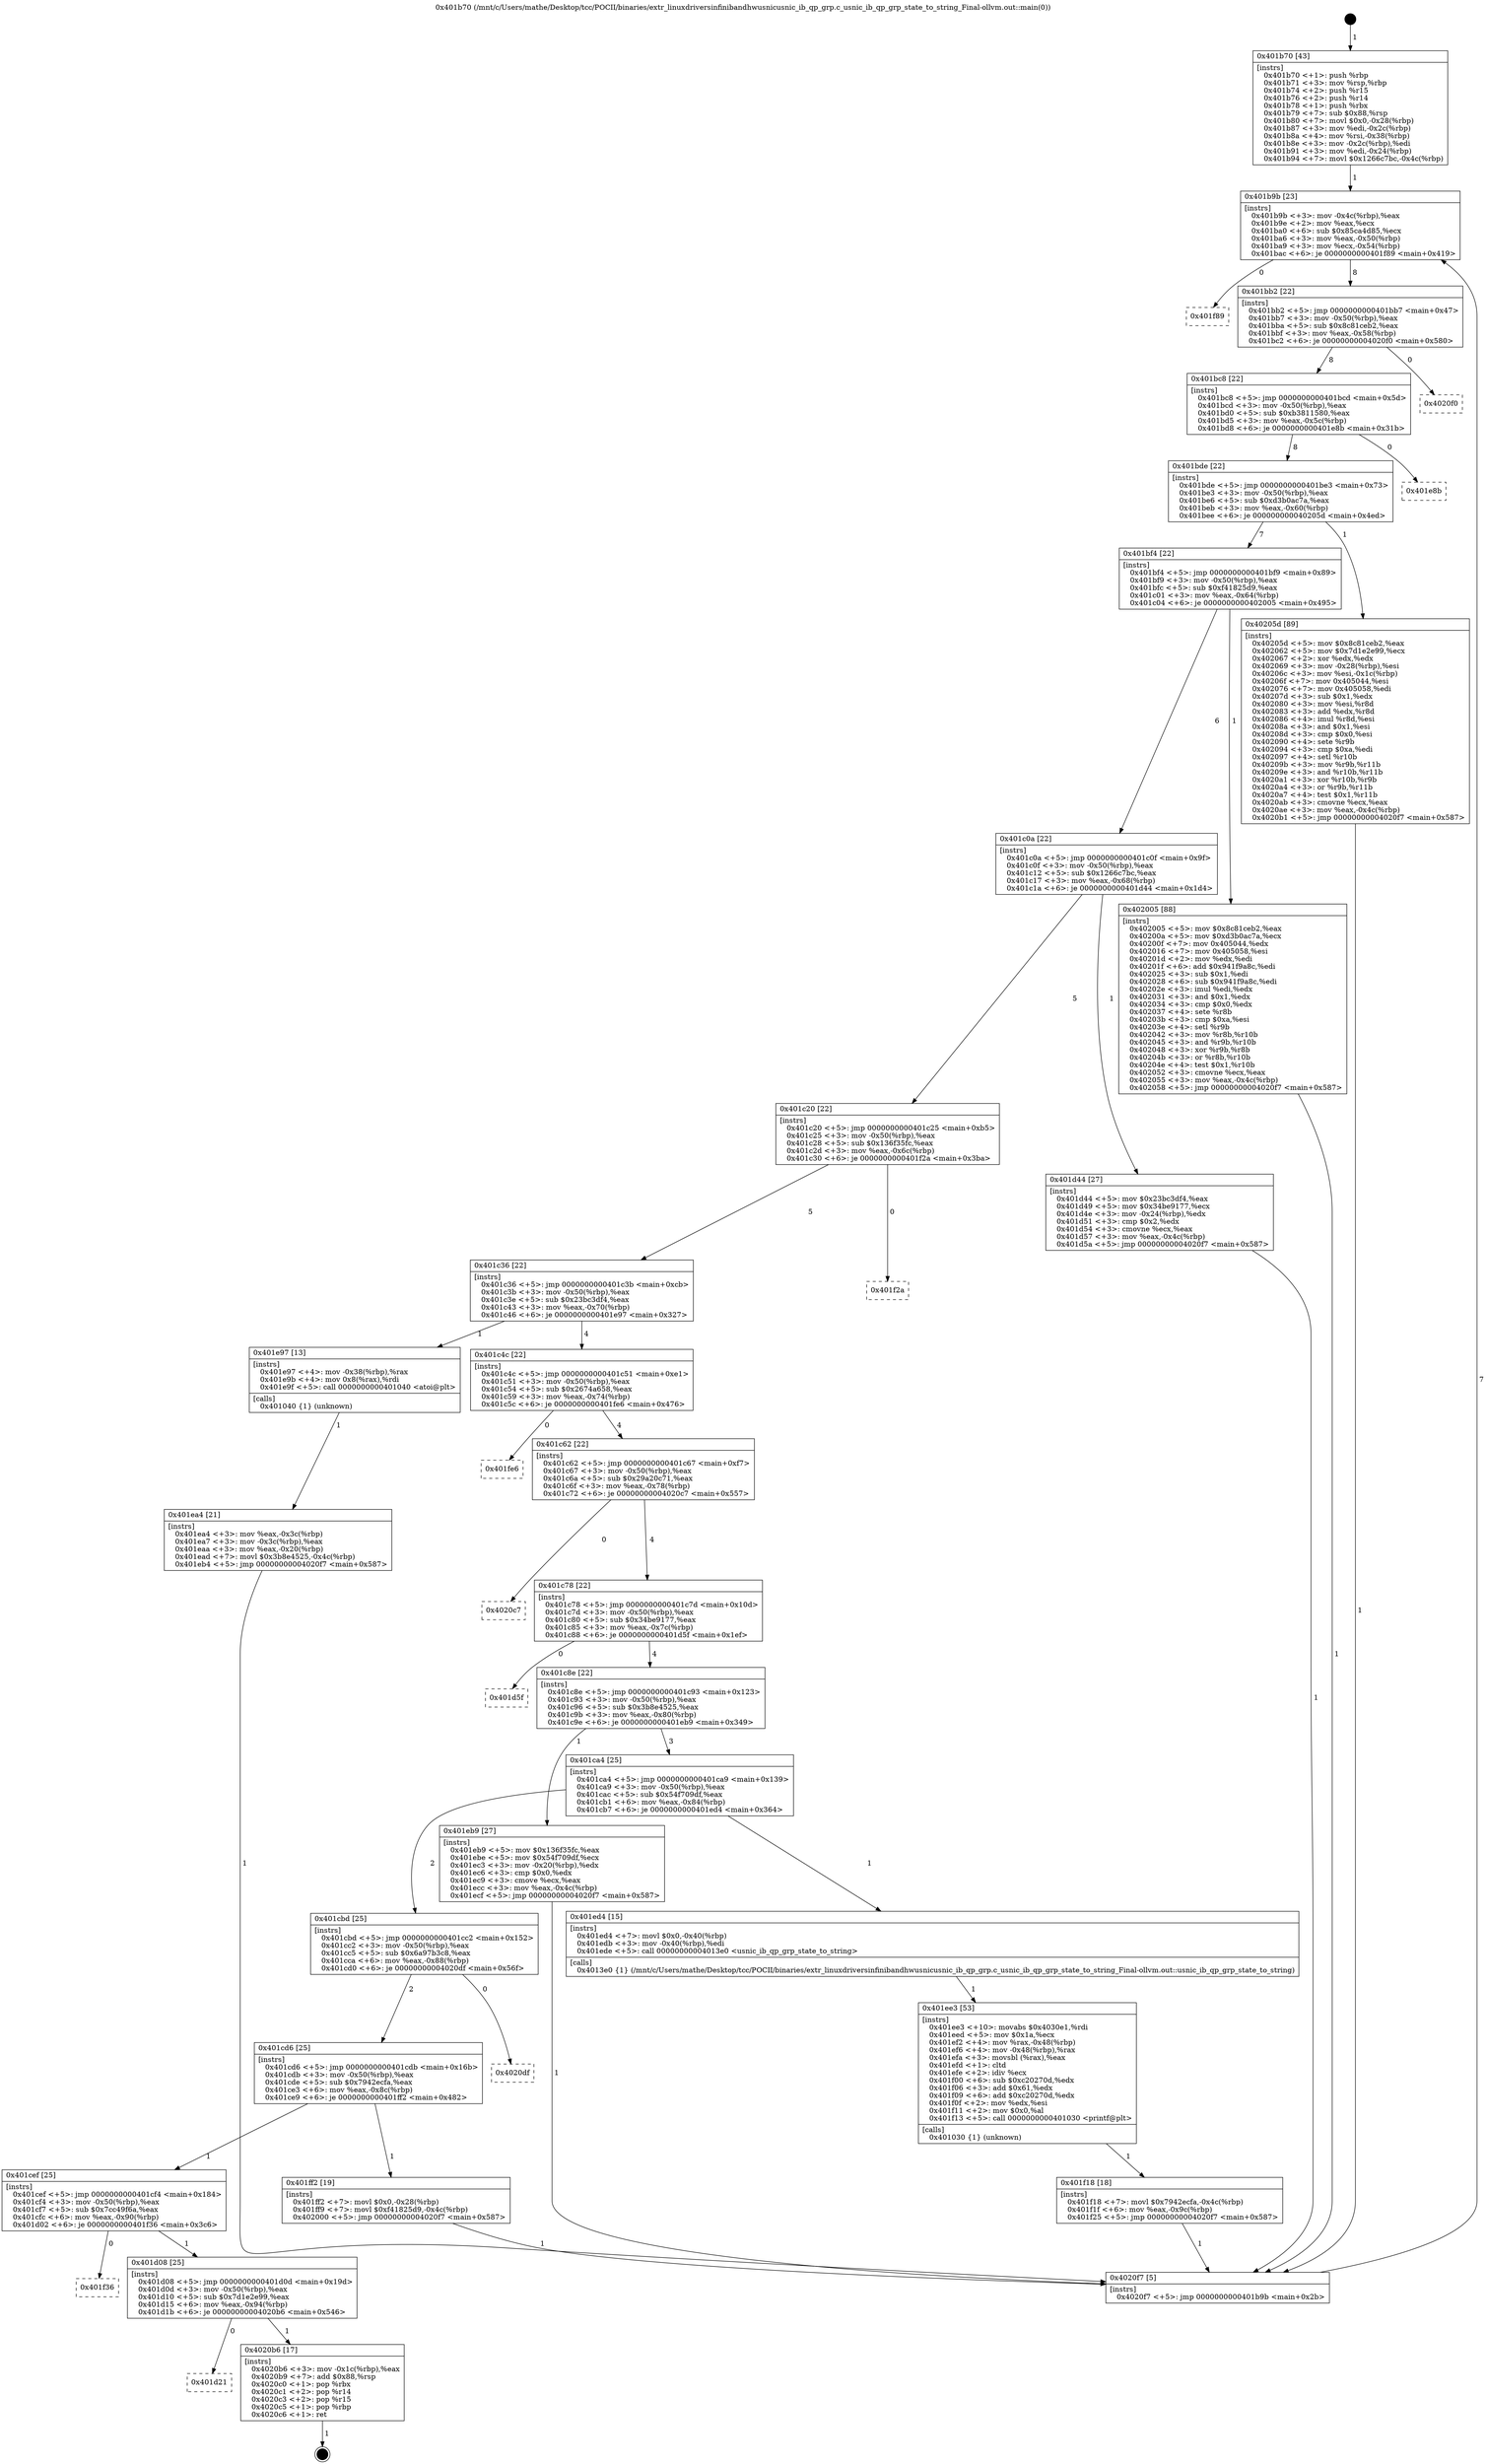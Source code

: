 digraph "0x401b70" {
  label = "0x401b70 (/mnt/c/Users/mathe/Desktop/tcc/POCII/binaries/extr_linuxdriversinfinibandhwusnicusnic_ib_qp_grp.c_usnic_ib_qp_grp_state_to_string_Final-ollvm.out::main(0))"
  labelloc = "t"
  node[shape=record]

  Entry [label="",width=0.3,height=0.3,shape=circle,fillcolor=black,style=filled]
  "0x401b9b" [label="{
     0x401b9b [23]\l
     | [instrs]\l
     &nbsp;&nbsp;0x401b9b \<+3\>: mov -0x4c(%rbp),%eax\l
     &nbsp;&nbsp;0x401b9e \<+2\>: mov %eax,%ecx\l
     &nbsp;&nbsp;0x401ba0 \<+6\>: sub $0x85ca4d85,%ecx\l
     &nbsp;&nbsp;0x401ba6 \<+3\>: mov %eax,-0x50(%rbp)\l
     &nbsp;&nbsp;0x401ba9 \<+3\>: mov %ecx,-0x54(%rbp)\l
     &nbsp;&nbsp;0x401bac \<+6\>: je 0000000000401f89 \<main+0x419\>\l
  }"]
  "0x401f89" [label="{
     0x401f89\l
  }", style=dashed]
  "0x401bb2" [label="{
     0x401bb2 [22]\l
     | [instrs]\l
     &nbsp;&nbsp;0x401bb2 \<+5\>: jmp 0000000000401bb7 \<main+0x47\>\l
     &nbsp;&nbsp;0x401bb7 \<+3\>: mov -0x50(%rbp),%eax\l
     &nbsp;&nbsp;0x401bba \<+5\>: sub $0x8c81ceb2,%eax\l
     &nbsp;&nbsp;0x401bbf \<+3\>: mov %eax,-0x58(%rbp)\l
     &nbsp;&nbsp;0x401bc2 \<+6\>: je 00000000004020f0 \<main+0x580\>\l
  }"]
  Exit [label="",width=0.3,height=0.3,shape=circle,fillcolor=black,style=filled,peripheries=2]
  "0x4020f0" [label="{
     0x4020f0\l
  }", style=dashed]
  "0x401bc8" [label="{
     0x401bc8 [22]\l
     | [instrs]\l
     &nbsp;&nbsp;0x401bc8 \<+5\>: jmp 0000000000401bcd \<main+0x5d\>\l
     &nbsp;&nbsp;0x401bcd \<+3\>: mov -0x50(%rbp),%eax\l
     &nbsp;&nbsp;0x401bd0 \<+5\>: sub $0xb3811580,%eax\l
     &nbsp;&nbsp;0x401bd5 \<+3\>: mov %eax,-0x5c(%rbp)\l
     &nbsp;&nbsp;0x401bd8 \<+6\>: je 0000000000401e8b \<main+0x31b\>\l
  }"]
  "0x401d21" [label="{
     0x401d21\l
  }", style=dashed]
  "0x401e8b" [label="{
     0x401e8b\l
  }", style=dashed]
  "0x401bde" [label="{
     0x401bde [22]\l
     | [instrs]\l
     &nbsp;&nbsp;0x401bde \<+5\>: jmp 0000000000401be3 \<main+0x73\>\l
     &nbsp;&nbsp;0x401be3 \<+3\>: mov -0x50(%rbp),%eax\l
     &nbsp;&nbsp;0x401be6 \<+5\>: sub $0xd3b0ac7a,%eax\l
     &nbsp;&nbsp;0x401beb \<+3\>: mov %eax,-0x60(%rbp)\l
     &nbsp;&nbsp;0x401bee \<+6\>: je 000000000040205d \<main+0x4ed\>\l
  }"]
  "0x4020b6" [label="{
     0x4020b6 [17]\l
     | [instrs]\l
     &nbsp;&nbsp;0x4020b6 \<+3\>: mov -0x1c(%rbp),%eax\l
     &nbsp;&nbsp;0x4020b9 \<+7\>: add $0x88,%rsp\l
     &nbsp;&nbsp;0x4020c0 \<+1\>: pop %rbx\l
     &nbsp;&nbsp;0x4020c1 \<+2\>: pop %r14\l
     &nbsp;&nbsp;0x4020c3 \<+2\>: pop %r15\l
     &nbsp;&nbsp;0x4020c5 \<+1\>: pop %rbp\l
     &nbsp;&nbsp;0x4020c6 \<+1\>: ret\l
  }"]
  "0x40205d" [label="{
     0x40205d [89]\l
     | [instrs]\l
     &nbsp;&nbsp;0x40205d \<+5\>: mov $0x8c81ceb2,%eax\l
     &nbsp;&nbsp;0x402062 \<+5\>: mov $0x7d1e2e99,%ecx\l
     &nbsp;&nbsp;0x402067 \<+2\>: xor %edx,%edx\l
     &nbsp;&nbsp;0x402069 \<+3\>: mov -0x28(%rbp),%esi\l
     &nbsp;&nbsp;0x40206c \<+3\>: mov %esi,-0x1c(%rbp)\l
     &nbsp;&nbsp;0x40206f \<+7\>: mov 0x405044,%esi\l
     &nbsp;&nbsp;0x402076 \<+7\>: mov 0x405058,%edi\l
     &nbsp;&nbsp;0x40207d \<+3\>: sub $0x1,%edx\l
     &nbsp;&nbsp;0x402080 \<+3\>: mov %esi,%r8d\l
     &nbsp;&nbsp;0x402083 \<+3\>: add %edx,%r8d\l
     &nbsp;&nbsp;0x402086 \<+4\>: imul %r8d,%esi\l
     &nbsp;&nbsp;0x40208a \<+3\>: and $0x1,%esi\l
     &nbsp;&nbsp;0x40208d \<+3\>: cmp $0x0,%esi\l
     &nbsp;&nbsp;0x402090 \<+4\>: sete %r9b\l
     &nbsp;&nbsp;0x402094 \<+3\>: cmp $0xa,%edi\l
     &nbsp;&nbsp;0x402097 \<+4\>: setl %r10b\l
     &nbsp;&nbsp;0x40209b \<+3\>: mov %r9b,%r11b\l
     &nbsp;&nbsp;0x40209e \<+3\>: and %r10b,%r11b\l
     &nbsp;&nbsp;0x4020a1 \<+3\>: xor %r10b,%r9b\l
     &nbsp;&nbsp;0x4020a4 \<+3\>: or %r9b,%r11b\l
     &nbsp;&nbsp;0x4020a7 \<+4\>: test $0x1,%r11b\l
     &nbsp;&nbsp;0x4020ab \<+3\>: cmovne %ecx,%eax\l
     &nbsp;&nbsp;0x4020ae \<+3\>: mov %eax,-0x4c(%rbp)\l
     &nbsp;&nbsp;0x4020b1 \<+5\>: jmp 00000000004020f7 \<main+0x587\>\l
  }"]
  "0x401bf4" [label="{
     0x401bf4 [22]\l
     | [instrs]\l
     &nbsp;&nbsp;0x401bf4 \<+5\>: jmp 0000000000401bf9 \<main+0x89\>\l
     &nbsp;&nbsp;0x401bf9 \<+3\>: mov -0x50(%rbp),%eax\l
     &nbsp;&nbsp;0x401bfc \<+5\>: sub $0xf41825d9,%eax\l
     &nbsp;&nbsp;0x401c01 \<+3\>: mov %eax,-0x64(%rbp)\l
     &nbsp;&nbsp;0x401c04 \<+6\>: je 0000000000402005 \<main+0x495\>\l
  }"]
  "0x401d08" [label="{
     0x401d08 [25]\l
     | [instrs]\l
     &nbsp;&nbsp;0x401d08 \<+5\>: jmp 0000000000401d0d \<main+0x19d\>\l
     &nbsp;&nbsp;0x401d0d \<+3\>: mov -0x50(%rbp),%eax\l
     &nbsp;&nbsp;0x401d10 \<+5\>: sub $0x7d1e2e99,%eax\l
     &nbsp;&nbsp;0x401d15 \<+6\>: mov %eax,-0x94(%rbp)\l
     &nbsp;&nbsp;0x401d1b \<+6\>: je 00000000004020b6 \<main+0x546\>\l
  }"]
  "0x402005" [label="{
     0x402005 [88]\l
     | [instrs]\l
     &nbsp;&nbsp;0x402005 \<+5\>: mov $0x8c81ceb2,%eax\l
     &nbsp;&nbsp;0x40200a \<+5\>: mov $0xd3b0ac7a,%ecx\l
     &nbsp;&nbsp;0x40200f \<+7\>: mov 0x405044,%edx\l
     &nbsp;&nbsp;0x402016 \<+7\>: mov 0x405058,%esi\l
     &nbsp;&nbsp;0x40201d \<+2\>: mov %edx,%edi\l
     &nbsp;&nbsp;0x40201f \<+6\>: add $0x941f9a8c,%edi\l
     &nbsp;&nbsp;0x402025 \<+3\>: sub $0x1,%edi\l
     &nbsp;&nbsp;0x402028 \<+6\>: sub $0x941f9a8c,%edi\l
     &nbsp;&nbsp;0x40202e \<+3\>: imul %edi,%edx\l
     &nbsp;&nbsp;0x402031 \<+3\>: and $0x1,%edx\l
     &nbsp;&nbsp;0x402034 \<+3\>: cmp $0x0,%edx\l
     &nbsp;&nbsp;0x402037 \<+4\>: sete %r8b\l
     &nbsp;&nbsp;0x40203b \<+3\>: cmp $0xa,%esi\l
     &nbsp;&nbsp;0x40203e \<+4\>: setl %r9b\l
     &nbsp;&nbsp;0x402042 \<+3\>: mov %r8b,%r10b\l
     &nbsp;&nbsp;0x402045 \<+3\>: and %r9b,%r10b\l
     &nbsp;&nbsp;0x402048 \<+3\>: xor %r9b,%r8b\l
     &nbsp;&nbsp;0x40204b \<+3\>: or %r8b,%r10b\l
     &nbsp;&nbsp;0x40204e \<+4\>: test $0x1,%r10b\l
     &nbsp;&nbsp;0x402052 \<+3\>: cmovne %ecx,%eax\l
     &nbsp;&nbsp;0x402055 \<+3\>: mov %eax,-0x4c(%rbp)\l
     &nbsp;&nbsp;0x402058 \<+5\>: jmp 00000000004020f7 \<main+0x587\>\l
  }"]
  "0x401c0a" [label="{
     0x401c0a [22]\l
     | [instrs]\l
     &nbsp;&nbsp;0x401c0a \<+5\>: jmp 0000000000401c0f \<main+0x9f\>\l
     &nbsp;&nbsp;0x401c0f \<+3\>: mov -0x50(%rbp),%eax\l
     &nbsp;&nbsp;0x401c12 \<+5\>: sub $0x1266c7bc,%eax\l
     &nbsp;&nbsp;0x401c17 \<+3\>: mov %eax,-0x68(%rbp)\l
     &nbsp;&nbsp;0x401c1a \<+6\>: je 0000000000401d44 \<main+0x1d4\>\l
  }"]
  "0x401f36" [label="{
     0x401f36\l
  }", style=dashed]
  "0x401d44" [label="{
     0x401d44 [27]\l
     | [instrs]\l
     &nbsp;&nbsp;0x401d44 \<+5\>: mov $0x23bc3df4,%eax\l
     &nbsp;&nbsp;0x401d49 \<+5\>: mov $0x34be9177,%ecx\l
     &nbsp;&nbsp;0x401d4e \<+3\>: mov -0x24(%rbp),%edx\l
     &nbsp;&nbsp;0x401d51 \<+3\>: cmp $0x2,%edx\l
     &nbsp;&nbsp;0x401d54 \<+3\>: cmovne %ecx,%eax\l
     &nbsp;&nbsp;0x401d57 \<+3\>: mov %eax,-0x4c(%rbp)\l
     &nbsp;&nbsp;0x401d5a \<+5\>: jmp 00000000004020f7 \<main+0x587\>\l
  }"]
  "0x401c20" [label="{
     0x401c20 [22]\l
     | [instrs]\l
     &nbsp;&nbsp;0x401c20 \<+5\>: jmp 0000000000401c25 \<main+0xb5\>\l
     &nbsp;&nbsp;0x401c25 \<+3\>: mov -0x50(%rbp),%eax\l
     &nbsp;&nbsp;0x401c28 \<+5\>: sub $0x136f35fc,%eax\l
     &nbsp;&nbsp;0x401c2d \<+3\>: mov %eax,-0x6c(%rbp)\l
     &nbsp;&nbsp;0x401c30 \<+6\>: je 0000000000401f2a \<main+0x3ba\>\l
  }"]
  "0x4020f7" [label="{
     0x4020f7 [5]\l
     | [instrs]\l
     &nbsp;&nbsp;0x4020f7 \<+5\>: jmp 0000000000401b9b \<main+0x2b\>\l
  }"]
  "0x401b70" [label="{
     0x401b70 [43]\l
     | [instrs]\l
     &nbsp;&nbsp;0x401b70 \<+1\>: push %rbp\l
     &nbsp;&nbsp;0x401b71 \<+3\>: mov %rsp,%rbp\l
     &nbsp;&nbsp;0x401b74 \<+2\>: push %r15\l
     &nbsp;&nbsp;0x401b76 \<+2\>: push %r14\l
     &nbsp;&nbsp;0x401b78 \<+1\>: push %rbx\l
     &nbsp;&nbsp;0x401b79 \<+7\>: sub $0x88,%rsp\l
     &nbsp;&nbsp;0x401b80 \<+7\>: movl $0x0,-0x28(%rbp)\l
     &nbsp;&nbsp;0x401b87 \<+3\>: mov %edi,-0x2c(%rbp)\l
     &nbsp;&nbsp;0x401b8a \<+4\>: mov %rsi,-0x38(%rbp)\l
     &nbsp;&nbsp;0x401b8e \<+3\>: mov -0x2c(%rbp),%edi\l
     &nbsp;&nbsp;0x401b91 \<+3\>: mov %edi,-0x24(%rbp)\l
     &nbsp;&nbsp;0x401b94 \<+7\>: movl $0x1266c7bc,-0x4c(%rbp)\l
  }"]
  "0x401cef" [label="{
     0x401cef [25]\l
     | [instrs]\l
     &nbsp;&nbsp;0x401cef \<+5\>: jmp 0000000000401cf4 \<main+0x184\>\l
     &nbsp;&nbsp;0x401cf4 \<+3\>: mov -0x50(%rbp),%eax\l
     &nbsp;&nbsp;0x401cf7 \<+5\>: sub $0x7cc49f6a,%eax\l
     &nbsp;&nbsp;0x401cfc \<+6\>: mov %eax,-0x90(%rbp)\l
     &nbsp;&nbsp;0x401d02 \<+6\>: je 0000000000401f36 \<main+0x3c6\>\l
  }"]
  "0x401f2a" [label="{
     0x401f2a\l
  }", style=dashed]
  "0x401c36" [label="{
     0x401c36 [22]\l
     | [instrs]\l
     &nbsp;&nbsp;0x401c36 \<+5\>: jmp 0000000000401c3b \<main+0xcb\>\l
     &nbsp;&nbsp;0x401c3b \<+3\>: mov -0x50(%rbp),%eax\l
     &nbsp;&nbsp;0x401c3e \<+5\>: sub $0x23bc3df4,%eax\l
     &nbsp;&nbsp;0x401c43 \<+3\>: mov %eax,-0x70(%rbp)\l
     &nbsp;&nbsp;0x401c46 \<+6\>: je 0000000000401e97 \<main+0x327\>\l
  }"]
  "0x401ff2" [label="{
     0x401ff2 [19]\l
     | [instrs]\l
     &nbsp;&nbsp;0x401ff2 \<+7\>: movl $0x0,-0x28(%rbp)\l
     &nbsp;&nbsp;0x401ff9 \<+7\>: movl $0xf41825d9,-0x4c(%rbp)\l
     &nbsp;&nbsp;0x402000 \<+5\>: jmp 00000000004020f7 \<main+0x587\>\l
  }"]
  "0x401e97" [label="{
     0x401e97 [13]\l
     | [instrs]\l
     &nbsp;&nbsp;0x401e97 \<+4\>: mov -0x38(%rbp),%rax\l
     &nbsp;&nbsp;0x401e9b \<+4\>: mov 0x8(%rax),%rdi\l
     &nbsp;&nbsp;0x401e9f \<+5\>: call 0000000000401040 \<atoi@plt\>\l
     | [calls]\l
     &nbsp;&nbsp;0x401040 \{1\} (unknown)\l
  }"]
  "0x401c4c" [label="{
     0x401c4c [22]\l
     | [instrs]\l
     &nbsp;&nbsp;0x401c4c \<+5\>: jmp 0000000000401c51 \<main+0xe1\>\l
     &nbsp;&nbsp;0x401c51 \<+3\>: mov -0x50(%rbp),%eax\l
     &nbsp;&nbsp;0x401c54 \<+5\>: sub $0x2674a658,%eax\l
     &nbsp;&nbsp;0x401c59 \<+3\>: mov %eax,-0x74(%rbp)\l
     &nbsp;&nbsp;0x401c5c \<+6\>: je 0000000000401fe6 \<main+0x476\>\l
  }"]
  "0x401ea4" [label="{
     0x401ea4 [21]\l
     | [instrs]\l
     &nbsp;&nbsp;0x401ea4 \<+3\>: mov %eax,-0x3c(%rbp)\l
     &nbsp;&nbsp;0x401ea7 \<+3\>: mov -0x3c(%rbp),%eax\l
     &nbsp;&nbsp;0x401eaa \<+3\>: mov %eax,-0x20(%rbp)\l
     &nbsp;&nbsp;0x401ead \<+7\>: movl $0x3b8e4525,-0x4c(%rbp)\l
     &nbsp;&nbsp;0x401eb4 \<+5\>: jmp 00000000004020f7 \<main+0x587\>\l
  }"]
  "0x401cd6" [label="{
     0x401cd6 [25]\l
     | [instrs]\l
     &nbsp;&nbsp;0x401cd6 \<+5\>: jmp 0000000000401cdb \<main+0x16b\>\l
     &nbsp;&nbsp;0x401cdb \<+3\>: mov -0x50(%rbp),%eax\l
     &nbsp;&nbsp;0x401cde \<+5\>: sub $0x7942ecfa,%eax\l
     &nbsp;&nbsp;0x401ce3 \<+6\>: mov %eax,-0x8c(%rbp)\l
     &nbsp;&nbsp;0x401ce9 \<+6\>: je 0000000000401ff2 \<main+0x482\>\l
  }"]
  "0x401fe6" [label="{
     0x401fe6\l
  }", style=dashed]
  "0x401c62" [label="{
     0x401c62 [22]\l
     | [instrs]\l
     &nbsp;&nbsp;0x401c62 \<+5\>: jmp 0000000000401c67 \<main+0xf7\>\l
     &nbsp;&nbsp;0x401c67 \<+3\>: mov -0x50(%rbp),%eax\l
     &nbsp;&nbsp;0x401c6a \<+5\>: sub $0x29a20c71,%eax\l
     &nbsp;&nbsp;0x401c6f \<+3\>: mov %eax,-0x78(%rbp)\l
     &nbsp;&nbsp;0x401c72 \<+6\>: je 00000000004020c7 \<main+0x557\>\l
  }"]
  "0x4020df" [label="{
     0x4020df\l
  }", style=dashed]
  "0x4020c7" [label="{
     0x4020c7\l
  }", style=dashed]
  "0x401c78" [label="{
     0x401c78 [22]\l
     | [instrs]\l
     &nbsp;&nbsp;0x401c78 \<+5\>: jmp 0000000000401c7d \<main+0x10d\>\l
     &nbsp;&nbsp;0x401c7d \<+3\>: mov -0x50(%rbp),%eax\l
     &nbsp;&nbsp;0x401c80 \<+5\>: sub $0x34be9177,%eax\l
     &nbsp;&nbsp;0x401c85 \<+3\>: mov %eax,-0x7c(%rbp)\l
     &nbsp;&nbsp;0x401c88 \<+6\>: je 0000000000401d5f \<main+0x1ef\>\l
  }"]
  "0x401f18" [label="{
     0x401f18 [18]\l
     | [instrs]\l
     &nbsp;&nbsp;0x401f18 \<+7\>: movl $0x7942ecfa,-0x4c(%rbp)\l
     &nbsp;&nbsp;0x401f1f \<+6\>: mov %eax,-0x9c(%rbp)\l
     &nbsp;&nbsp;0x401f25 \<+5\>: jmp 00000000004020f7 \<main+0x587\>\l
  }"]
  "0x401d5f" [label="{
     0x401d5f\l
  }", style=dashed]
  "0x401c8e" [label="{
     0x401c8e [22]\l
     | [instrs]\l
     &nbsp;&nbsp;0x401c8e \<+5\>: jmp 0000000000401c93 \<main+0x123\>\l
     &nbsp;&nbsp;0x401c93 \<+3\>: mov -0x50(%rbp),%eax\l
     &nbsp;&nbsp;0x401c96 \<+5\>: sub $0x3b8e4525,%eax\l
     &nbsp;&nbsp;0x401c9b \<+3\>: mov %eax,-0x80(%rbp)\l
     &nbsp;&nbsp;0x401c9e \<+6\>: je 0000000000401eb9 \<main+0x349\>\l
  }"]
  "0x401ee3" [label="{
     0x401ee3 [53]\l
     | [instrs]\l
     &nbsp;&nbsp;0x401ee3 \<+10\>: movabs $0x4030e1,%rdi\l
     &nbsp;&nbsp;0x401eed \<+5\>: mov $0x1a,%ecx\l
     &nbsp;&nbsp;0x401ef2 \<+4\>: mov %rax,-0x48(%rbp)\l
     &nbsp;&nbsp;0x401ef6 \<+4\>: mov -0x48(%rbp),%rax\l
     &nbsp;&nbsp;0x401efa \<+3\>: movsbl (%rax),%eax\l
     &nbsp;&nbsp;0x401efd \<+1\>: cltd\l
     &nbsp;&nbsp;0x401efe \<+2\>: idiv %ecx\l
     &nbsp;&nbsp;0x401f00 \<+6\>: sub $0xc20270d,%edx\l
     &nbsp;&nbsp;0x401f06 \<+3\>: add $0x61,%edx\l
     &nbsp;&nbsp;0x401f09 \<+6\>: add $0xc20270d,%edx\l
     &nbsp;&nbsp;0x401f0f \<+2\>: mov %edx,%esi\l
     &nbsp;&nbsp;0x401f11 \<+2\>: mov $0x0,%al\l
     &nbsp;&nbsp;0x401f13 \<+5\>: call 0000000000401030 \<printf@plt\>\l
     | [calls]\l
     &nbsp;&nbsp;0x401030 \{1\} (unknown)\l
  }"]
  "0x401eb9" [label="{
     0x401eb9 [27]\l
     | [instrs]\l
     &nbsp;&nbsp;0x401eb9 \<+5\>: mov $0x136f35fc,%eax\l
     &nbsp;&nbsp;0x401ebe \<+5\>: mov $0x54f709df,%ecx\l
     &nbsp;&nbsp;0x401ec3 \<+3\>: mov -0x20(%rbp),%edx\l
     &nbsp;&nbsp;0x401ec6 \<+3\>: cmp $0x0,%edx\l
     &nbsp;&nbsp;0x401ec9 \<+3\>: cmove %ecx,%eax\l
     &nbsp;&nbsp;0x401ecc \<+3\>: mov %eax,-0x4c(%rbp)\l
     &nbsp;&nbsp;0x401ecf \<+5\>: jmp 00000000004020f7 \<main+0x587\>\l
  }"]
  "0x401ca4" [label="{
     0x401ca4 [25]\l
     | [instrs]\l
     &nbsp;&nbsp;0x401ca4 \<+5\>: jmp 0000000000401ca9 \<main+0x139\>\l
     &nbsp;&nbsp;0x401ca9 \<+3\>: mov -0x50(%rbp),%eax\l
     &nbsp;&nbsp;0x401cac \<+5\>: sub $0x54f709df,%eax\l
     &nbsp;&nbsp;0x401cb1 \<+6\>: mov %eax,-0x84(%rbp)\l
     &nbsp;&nbsp;0x401cb7 \<+6\>: je 0000000000401ed4 \<main+0x364\>\l
  }"]
  "0x401cbd" [label="{
     0x401cbd [25]\l
     | [instrs]\l
     &nbsp;&nbsp;0x401cbd \<+5\>: jmp 0000000000401cc2 \<main+0x152\>\l
     &nbsp;&nbsp;0x401cc2 \<+3\>: mov -0x50(%rbp),%eax\l
     &nbsp;&nbsp;0x401cc5 \<+5\>: sub $0x6a97b3c8,%eax\l
     &nbsp;&nbsp;0x401cca \<+6\>: mov %eax,-0x88(%rbp)\l
     &nbsp;&nbsp;0x401cd0 \<+6\>: je 00000000004020df \<main+0x56f\>\l
  }"]
  "0x401ed4" [label="{
     0x401ed4 [15]\l
     | [instrs]\l
     &nbsp;&nbsp;0x401ed4 \<+7\>: movl $0x0,-0x40(%rbp)\l
     &nbsp;&nbsp;0x401edb \<+3\>: mov -0x40(%rbp),%edi\l
     &nbsp;&nbsp;0x401ede \<+5\>: call 00000000004013e0 \<usnic_ib_qp_grp_state_to_string\>\l
     | [calls]\l
     &nbsp;&nbsp;0x4013e0 \{1\} (/mnt/c/Users/mathe/Desktop/tcc/POCII/binaries/extr_linuxdriversinfinibandhwusnicusnic_ib_qp_grp.c_usnic_ib_qp_grp_state_to_string_Final-ollvm.out::usnic_ib_qp_grp_state_to_string)\l
  }"]
  Entry -> "0x401b70" [label=" 1"]
  "0x401b9b" -> "0x401f89" [label=" 0"]
  "0x401b9b" -> "0x401bb2" [label=" 8"]
  "0x4020b6" -> Exit [label=" 1"]
  "0x401bb2" -> "0x4020f0" [label=" 0"]
  "0x401bb2" -> "0x401bc8" [label=" 8"]
  "0x401d08" -> "0x401d21" [label=" 0"]
  "0x401bc8" -> "0x401e8b" [label=" 0"]
  "0x401bc8" -> "0x401bde" [label=" 8"]
  "0x401d08" -> "0x4020b6" [label=" 1"]
  "0x401bde" -> "0x40205d" [label=" 1"]
  "0x401bde" -> "0x401bf4" [label=" 7"]
  "0x401cef" -> "0x401d08" [label=" 1"]
  "0x401bf4" -> "0x402005" [label=" 1"]
  "0x401bf4" -> "0x401c0a" [label=" 6"]
  "0x401cef" -> "0x401f36" [label=" 0"]
  "0x401c0a" -> "0x401d44" [label=" 1"]
  "0x401c0a" -> "0x401c20" [label=" 5"]
  "0x401d44" -> "0x4020f7" [label=" 1"]
  "0x401b70" -> "0x401b9b" [label=" 1"]
  "0x4020f7" -> "0x401b9b" [label=" 7"]
  "0x40205d" -> "0x4020f7" [label=" 1"]
  "0x401c20" -> "0x401f2a" [label=" 0"]
  "0x401c20" -> "0x401c36" [label=" 5"]
  "0x402005" -> "0x4020f7" [label=" 1"]
  "0x401c36" -> "0x401e97" [label=" 1"]
  "0x401c36" -> "0x401c4c" [label=" 4"]
  "0x401e97" -> "0x401ea4" [label=" 1"]
  "0x401ea4" -> "0x4020f7" [label=" 1"]
  "0x401ff2" -> "0x4020f7" [label=" 1"]
  "0x401c4c" -> "0x401fe6" [label=" 0"]
  "0x401c4c" -> "0x401c62" [label=" 4"]
  "0x401cd6" -> "0x401ff2" [label=" 1"]
  "0x401c62" -> "0x4020c7" [label=" 0"]
  "0x401c62" -> "0x401c78" [label=" 4"]
  "0x401cd6" -> "0x401cef" [label=" 1"]
  "0x401c78" -> "0x401d5f" [label=" 0"]
  "0x401c78" -> "0x401c8e" [label=" 4"]
  "0x401cbd" -> "0x4020df" [label=" 0"]
  "0x401c8e" -> "0x401eb9" [label=" 1"]
  "0x401c8e" -> "0x401ca4" [label=" 3"]
  "0x401eb9" -> "0x4020f7" [label=" 1"]
  "0x401cbd" -> "0x401cd6" [label=" 2"]
  "0x401ca4" -> "0x401ed4" [label=" 1"]
  "0x401ca4" -> "0x401cbd" [label=" 2"]
  "0x401ed4" -> "0x401ee3" [label=" 1"]
  "0x401ee3" -> "0x401f18" [label=" 1"]
  "0x401f18" -> "0x4020f7" [label=" 1"]
}

